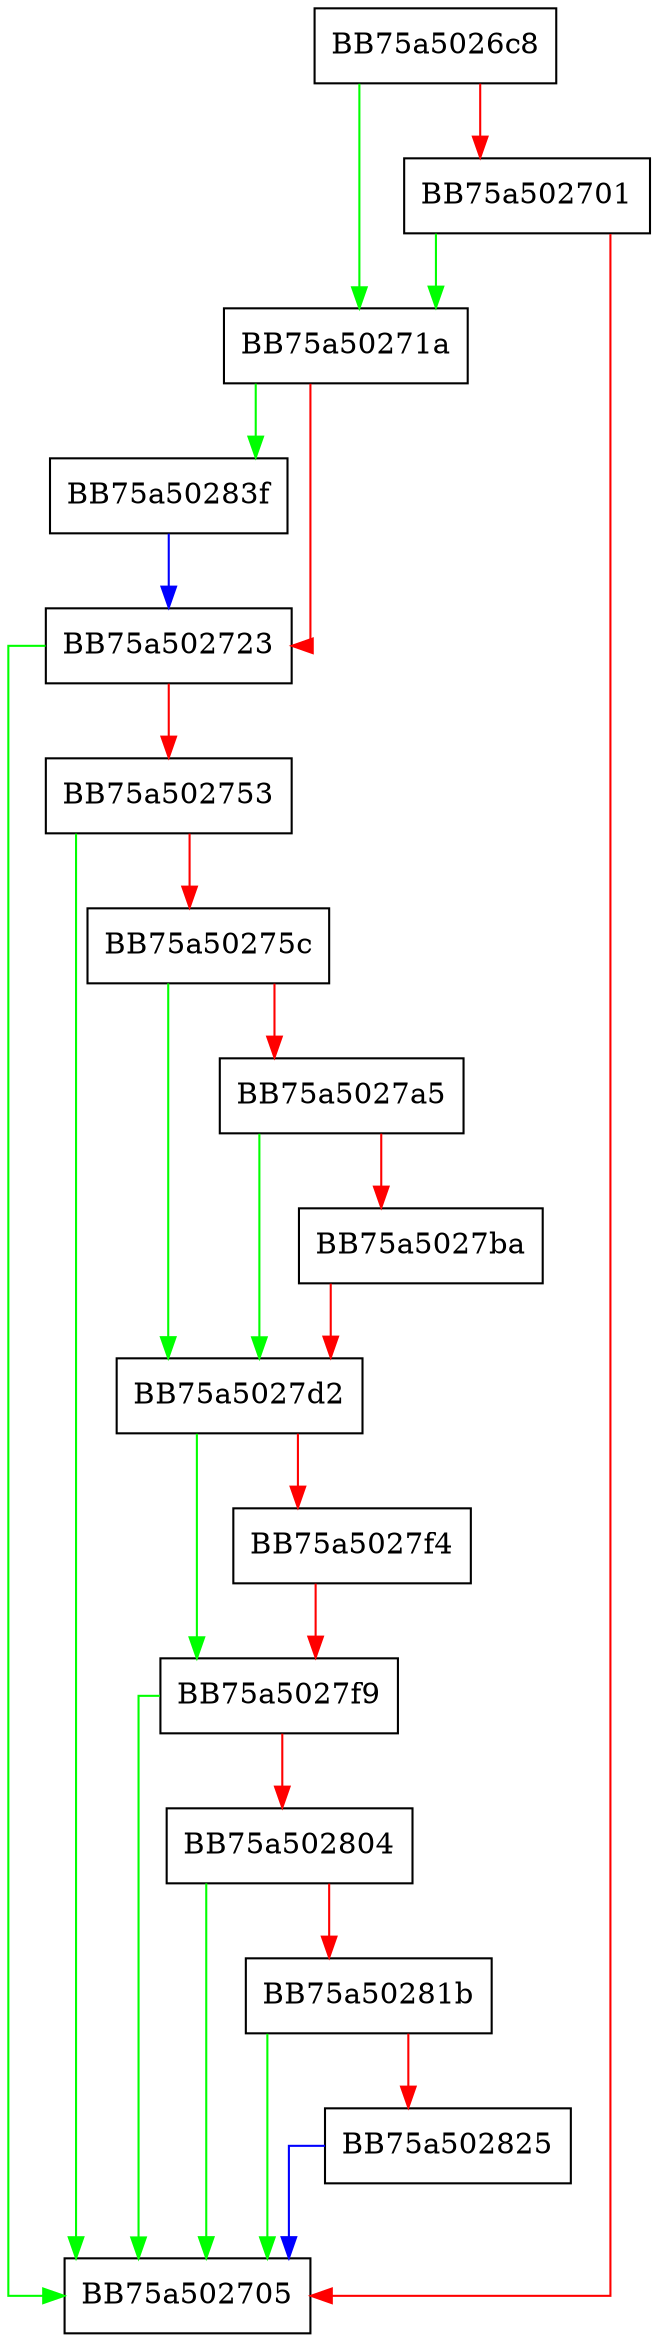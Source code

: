 digraph Update {
  node [shape="box"];
  graph [splines=ortho];
  BB75a5026c8 -> BB75a50271a [color="green"];
  BB75a5026c8 -> BB75a502701 [color="red"];
  BB75a502701 -> BB75a50271a [color="green"];
  BB75a502701 -> BB75a502705 [color="red"];
  BB75a50271a -> BB75a50283f [color="green"];
  BB75a50271a -> BB75a502723 [color="red"];
  BB75a502723 -> BB75a502705 [color="green"];
  BB75a502723 -> BB75a502753 [color="red"];
  BB75a502753 -> BB75a502705 [color="green"];
  BB75a502753 -> BB75a50275c [color="red"];
  BB75a50275c -> BB75a5027d2 [color="green"];
  BB75a50275c -> BB75a5027a5 [color="red"];
  BB75a5027a5 -> BB75a5027d2 [color="green"];
  BB75a5027a5 -> BB75a5027ba [color="red"];
  BB75a5027ba -> BB75a5027d2 [color="red"];
  BB75a5027d2 -> BB75a5027f9 [color="green"];
  BB75a5027d2 -> BB75a5027f4 [color="red"];
  BB75a5027f4 -> BB75a5027f9 [color="red"];
  BB75a5027f9 -> BB75a502705 [color="green"];
  BB75a5027f9 -> BB75a502804 [color="red"];
  BB75a502804 -> BB75a502705 [color="green"];
  BB75a502804 -> BB75a50281b [color="red"];
  BB75a50281b -> BB75a502705 [color="green"];
  BB75a50281b -> BB75a502825 [color="red"];
  BB75a502825 -> BB75a502705 [color="blue"];
  BB75a50283f -> BB75a502723 [color="blue"];
}